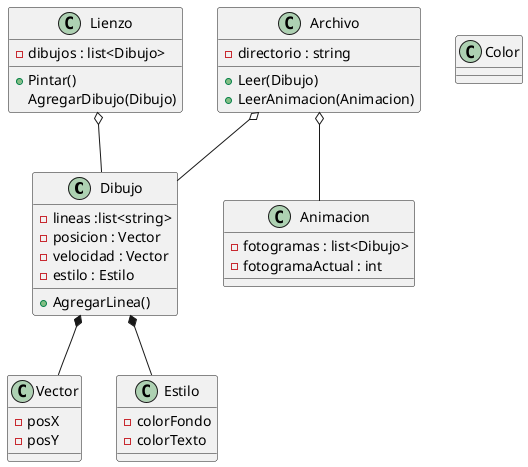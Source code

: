 @startuml Pintor 

class Dibujo{
    -lineas :list<string>
    -posicion : Vector
    -velocidad : Vector
    -estilo : Estilo
    + AgregarLinea()
}
class Vector{
    - posX
    - posY
}
class Archivo{
    -directorio : string
    +Leer(Dibujo)
    +LeerAnimacion(Animacion)
}
class Color 
class Estilo{
    -colorFondo
    -colorTexto
}
class Animacion {
    -fotogramas : list<Dibujo>
    -fotogramaActual : int 
}
class Lienzo{
     -dibujos : list<Dibujo>
     +Pintar()
     AgregarDibujo(Dibujo)
}

Dibujo *-- Vector 
Archivo o-- Dibujo 
Dibujo *-- Estilo 
Archivo o-- Animacion 
Lienzo o-- Dibujo 


@enduml